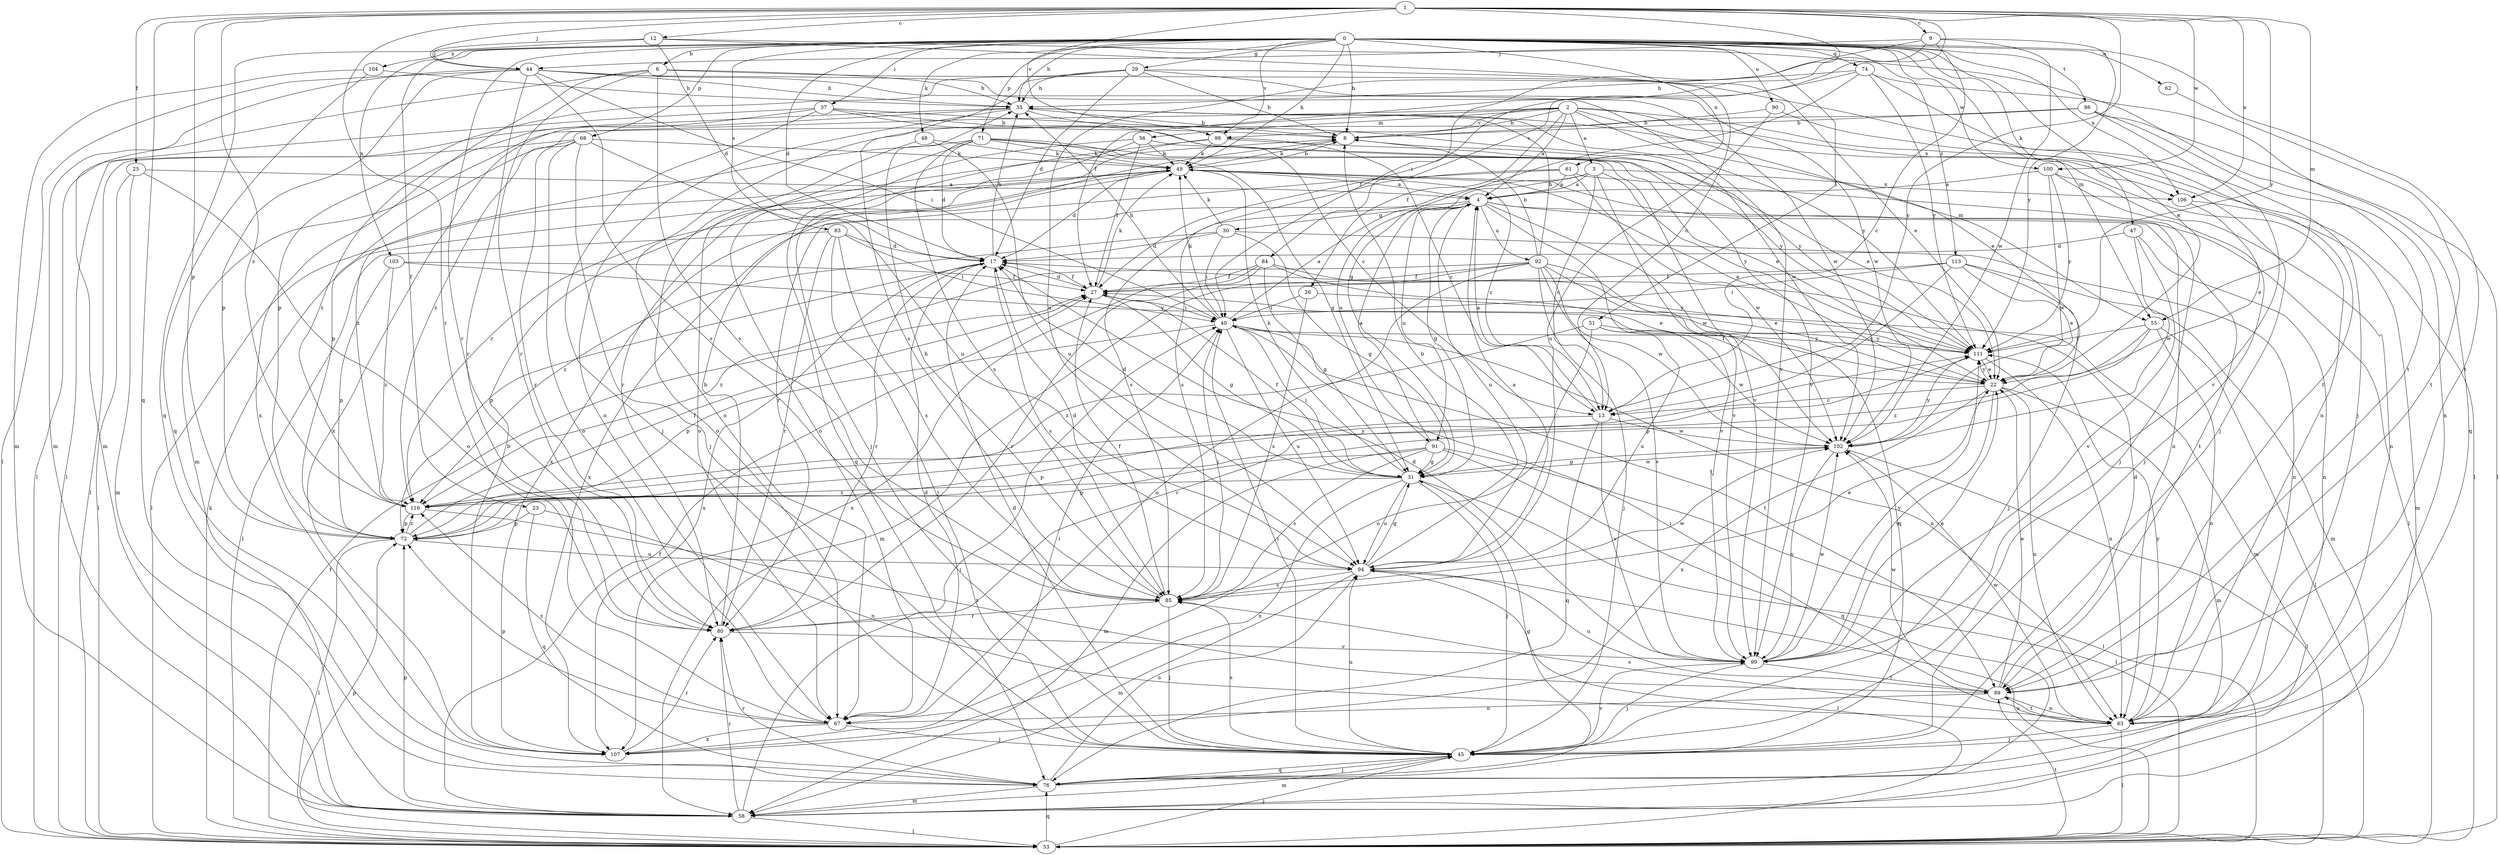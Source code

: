 strict digraph  {
0;
1;
2;
3;
4;
6;
8;
9;
12;
13;
17;
22;
23;
25;
26;
27;
29;
30;
31;
35;
37;
40;
44;
45;
47;
48;
49;
51;
53;
55;
56;
58;
61;
62;
63;
67;
68;
71;
72;
74;
76;
80;
83;
84;
85;
86;
89;
90;
91;
92;
94;
98;
99;
100;
102;
103;
104;
106;
107;
111;
113;
116;
0 -> 6  [label=b];
0 -> 8  [label=b];
0 -> 17  [label=d];
0 -> 22  [label=e];
0 -> 23  [label=f];
0 -> 29  [label=g];
0 -> 35  [label=h];
0 -> 37  [label=i];
0 -> 47  [label=k];
0 -> 48  [label=k];
0 -> 49  [label=k];
0 -> 51  [label=l];
0 -> 55  [label=m];
0 -> 61  [label=n];
0 -> 62  [label=n];
0 -> 68  [label=p];
0 -> 71  [label=p];
0 -> 74  [label=q];
0 -> 80  [label=r];
0 -> 83  [label=s];
0 -> 86  [label=t];
0 -> 89  [label=t];
0 -> 90  [label=u];
0 -> 98  [label=v];
0 -> 100  [label=w];
0 -> 103  [label=x];
0 -> 104  [label=x];
0 -> 106  [label=x];
0 -> 113  [label=z];
1 -> 9  [label=c];
1 -> 12  [label=c];
1 -> 13  [label=c];
1 -> 25  [label=f];
1 -> 40  [label=i];
1 -> 44  [label=j];
1 -> 55  [label=m];
1 -> 72  [label=p];
1 -> 76  [label=q];
1 -> 80  [label=r];
1 -> 84  [label=s];
1 -> 98  [label=v];
1 -> 100  [label=w];
1 -> 106  [label=x];
1 -> 111  [label=y];
1 -> 116  [label=z];
2 -> 3  [label=a];
2 -> 4  [label=a];
2 -> 8  [label=b];
2 -> 22  [label=e];
2 -> 26  [label=f];
2 -> 53  [label=l];
2 -> 55  [label=m];
2 -> 56  [label=m];
2 -> 58  [label=m];
2 -> 67  [label=o];
2 -> 98  [label=v];
2 -> 106  [label=x];
3 -> 4  [label=a];
3 -> 13  [label=c];
3 -> 85  [label=s];
3 -> 91  [label=u];
3 -> 99  [label=v];
3 -> 106  [label=x];
3 -> 111  [label=y];
4 -> 30  [label=g];
4 -> 31  [label=g];
4 -> 53  [label=l];
4 -> 89  [label=t];
4 -> 91  [label=u];
4 -> 92  [label=u];
4 -> 94  [label=u];
4 -> 99  [label=v];
4 -> 102  [label=w];
4 -> 107  [label=x];
6 -> 35  [label=h];
6 -> 58  [label=m];
6 -> 80  [label=r];
6 -> 85  [label=s];
6 -> 89  [label=t];
6 -> 107  [label=x];
8 -> 49  [label=k];
8 -> 111  [label=y];
9 -> 13  [label=c];
9 -> 27  [label=f];
9 -> 44  [label=j];
9 -> 94  [label=u];
9 -> 102  [label=w];
9 -> 111  [label=y];
12 -> 13  [label=c];
12 -> 17  [label=d];
12 -> 44  [label=j];
12 -> 76  [label=q];
12 -> 89  [label=t];
13 -> 4  [label=a];
13 -> 72  [label=p];
13 -> 76  [label=q];
13 -> 99  [label=v];
13 -> 102  [label=w];
17 -> 27  [label=f];
17 -> 35  [label=h];
17 -> 72  [label=p];
17 -> 80  [label=r];
17 -> 85  [label=s];
17 -> 107  [label=x];
22 -> 13  [label=c];
22 -> 27  [label=f];
22 -> 58  [label=m];
22 -> 63  [label=n];
22 -> 99  [label=v];
22 -> 107  [label=x];
22 -> 111  [label=y];
23 -> 63  [label=n];
23 -> 72  [label=p];
23 -> 76  [label=q];
25 -> 4  [label=a];
25 -> 53  [label=l];
25 -> 58  [label=m];
25 -> 67  [label=o];
26 -> 40  [label=i];
26 -> 58  [label=m];
26 -> 85  [label=s];
27 -> 17  [label=d];
27 -> 31  [label=g];
27 -> 40  [label=i];
27 -> 49  [label=k];
29 -> 8  [label=b];
29 -> 17  [label=d];
29 -> 22  [label=e];
29 -> 35  [label=h];
29 -> 72  [label=p];
29 -> 85  [label=s];
29 -> 102  [label=w];
30 -> 17  [label=d];
30 -> 31  [label=g];
30 -> 40  [label=i];
30 -> 49  [label=k];
30 -> 63  [label=n];
30 -> 116  [label=z];
31 -> 17  [label=d];
31 -> 27  [label=f];
31 -> 40  [label=i];
31 -> 45  [label=j];
31 -> 49  [label=k];
31 -> 53  [label=l];
31 -> 94  [label=u];
31 -> 102  [label=w];
31 -> 107  [label=x];
31 -> 116  [label=z];
35 -> 8  [label=b];
35 -> 13  [label=c];
35 -> 53  [label=l];
35 -> 63  [label=n];
35 -> 67  [label=o];
35 -> 107  [label=x];
35 -> 111  [label=y];
37 -> 8  [label=b];
37 -> 45  [label=j];
37 -> 53  [label=l];
37 -> 99  [label=v];
37 -> 102  [label=w];
37 -> 116  [label=z];
40 -> 4  [label=a];
40 -> 35  [label=h];
40 -> 49  [label=k];
40 -> 63  [label=n];
40 -> 72  [label=p];
40 -> 89  [label=t];
40 -> 94  [label=u];
40 -> 111  [label=y];
44 -> 35  [label=h];
44 -> 40  [label=i];
44 -> 53  [label=l];
44 -> 58  [label=m];
44 -> 72  [label=p];
44 -> 80  [label=r];
44 -> 85  [label=s];
44 -> 99  [label=v];
44 -> 102  [label=w];
45 -> 17  [label=d];
45 -> 40  [label=i];
45 -> 58  [label=m];
45 -> 76  [label=q];
45 -> 85  [label=s];
45 -> 94  [label=u];
45 -> 99  [label=v];
47 -> 17  [label=d];
47 -> 63  [label=n];
47 -> 99  [label=v];
47 -> 102  [label=w];
48 -> 49  [label=k];
48 -> 67  [label=o];
48 -> 94  [label=u];
49 -> 4  [label=a];
49 -> 8  [label=b];
49 -> 13  [label=c];
49 -> 17  [label=d];
49 -> 22  [label=e];
49 -> 53  [label=l];
49 -> 63  [label=n];
49 -> 107  [label=x];
49 -> 116  [label=z];
51 -> 67  [label=o];
51 -> 94  [label=u];
51 -> 102  [label=w];
51 -> 111  [label=y];
51 -> 116  [label=z];
53 -> 27  [label=f];
53 -> 45  [label=j];
53 -> 49  [label=k];
53 -> 72  [label=p];
53 -> 76  [label=q];
53 -> 89  [label=t];
53 -> 94  [label=u];
55 -> 53  [label=l];
55 -> 63  [label=n];
55 -> 72  [label=p];
55 -> 111  [label=y];
55 -> 116  [label=z];
56 -> 27  [label=f];
56 -> 49  [label=k];
56 -> 76  [label=q];
56 -> 80  [label=r];
56 -> 111  [label=y];
58 -> 27  [label=f];
58 -> 40  [label=i];
58 -> 53  [label=l];
58 -> 72  [label=p];
58 -> 80  [label=r];
61 -> 4  [label=a];
61 -> 45  [label=j];
61 -> 80  [label=r];
61 -> 85  [label=s];
61 -> 102  [label=w];
62 -> 89  [label=t];
63 -> 40  [label=i];
63 -> 45  [label=j];
63 -> 53  [label=l];
63 -> 85  [label=s];
63 -> 89  [label=t];
63 -> 102  [label=w];
63 -> 111  [label=y];
67 -> 17  [label=d];
67 -> 45  [label=j];
67 -> 72  [label=p];
67 -> 107  [label=x];
67 -> 116  [label=z];
68 -> 45  [label=j];
68 -> 49  [label=k];
68 -> 53  [label=l];
68 -> 67  [label=o];
68 -> 72  [label=p];
68 -> 80  [label=r];
68 -> 94  [label=u];
71 -> 17  [label=d];
71 -> 22  [label=e];
71 -> 31  [label=g];
71 -> 49  [label=k];
71 -> 67  [label=o];
71 -> 85  [label=s];
71 -> 99  [label=v];
71 -> 116  [label=z];
72 -> 27  [label=f];
72 -> 53  [label=l];
72 -> 94  [label=u];
72 -> 116  [label=z];
74 -> 27  [label=f];
74 -> 31  [label=g];
74 -> 35  [label=h];
74 -> 45  [label=j];
74 -> 76  [label=q];
74 -> 111  [label=y];
76 -> 31  [label=g];
76 -> 45  [label=j];
76 -> 58  [label=m];
76 -> 80  [label=r];
76 -> 94  [label=u];
80 -> 8  [label=b];
80 -> 99  [label=v];
83 -> 17  [label=d];
83 -> 40  [label=i];
83 -> 45  [label=j];
83 -> 53  [label=l];
83 -> 80  [label=r];
83 -> 85  [label=s];
84 -> 22  [label=e];
84 -> 27  [label=f];
84 -> 31  [label=g];
84 -> 80  [label=r];
84 -> 107  [label=x];
84 -> 111  [label=y];
85 -> 22  [label=e];
85 -> 27  [label=f];
85 -> 35  [label=h];
85 -> 40  [label=i];
85 -> 45  [label=j];
85 -> 80  [label=r];
85 -> 102  [label=w];
86 -> 8  [label=b];
86 -> 53  [label=l];
86 -> 63  [label=n];
86 -> 99  [label=v];
86 -> 116  [label=z];
89 -> 17  [label=d];
89 -> 22  [label=e];
89 -> 63  [label=n];
89 -> 67  [label=o];
89 -> 94  [label=u];
89 -> 102  [label=w];
90 -> 8  [label=b];
90 -> 45  [label=j];
90 -> 94  [label=u];
91 -> 4  [label=a];
91 -> 31  [label=g];
91 -> 53  [label=l];
91 -> 58  [label=m];
91 -> 72  [label=p];
91 -> 76  [label=q];
91 -> 85  [label=s];
92 -> 8  [label=b];
92 -> 22  [label=e];
92 -> 27  [label=f];
92 -> 35  [label=h];
92 -> 45  [label=j];
92 -> 58  [label=m];
92 -> 67  [label=o];
92 -> 76  [label=q];
92 -> 99  [label=v];
92 -> 102  [label=w];
92 -> 116  [label=z];
94 -> 4  [label=a];
94 -> 8  [label=b];
94 -> 17  [label=d];
94 -> 31  [label=g];
94 -> 53  [label=l];
94 -> 58  [label=m];
94 -> 85  [label=s];
98 -> 13  [label=c];
98 -> 22  [label=e];
98 -> 45  [label=j];
98 -> 49  [label=k];
98 -> 67  [label=o];
99 -> 17  [label=d];
99 -> 22  [label=e];
99 -> 45  [label=j];
99 -> 89  [label=t];
99 -> 102  [label=w];
99 -> 111  [label=y];
100 -> 4  [label=a];
100 -> 45  [label=j];
100 -> 63  [label=n];
100 -> 102  [label=w];
100 -> 111  [label=y];
102 -> 31  [label=g];
102 -> 53  [label=l];
102 -> 99  [label=v];
102 -> 111  [label=y];
103 -> 27  [label=f];
103 -> 72  [label=p];
103 -> 111  [label=y];
103 -> 116  [label=z];
104 -> 35  [label=h];
104 -> 58  [label=m];
104 -> 76  [label=q];
106 -> 22  [label=e];
106 -> 58  [label=m];
107 -> 8  [label=b];
107 -> 40  [label=i];
107 -> 80  [label=r];
111 -> 22  [label=e];
111 -> 63  [label=n];
111 -> 80  [label=r];
113 -> 13  [label=c];
113 -> 22  [label=e];
113 -> 27  [label=f];
113 -> 40  [label=i];
113 -> 45  [label=j];
113 -> 58  [label=m];
116 -> 72  [label=p];
116 -> 89  [label=t];
116 -> 111  [label=y];
}
